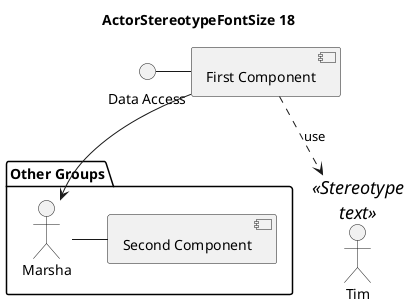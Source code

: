 @startuml
title ActorStereotypeFontSize 18
'!include ../../../plantuml-styles/plantuml-ae-skinparam-ex.iuml
skinparam ActorStereotypeFontSize 18

actor Tim <<Stereotype\ntext>>

interface "Data Access" as DA

DA - [First Component]
[First Component] ..> Tim : use

package "Other Groups" {
Marsha - [Second Component]

[First Component] --> Marsha
}

@enduml
